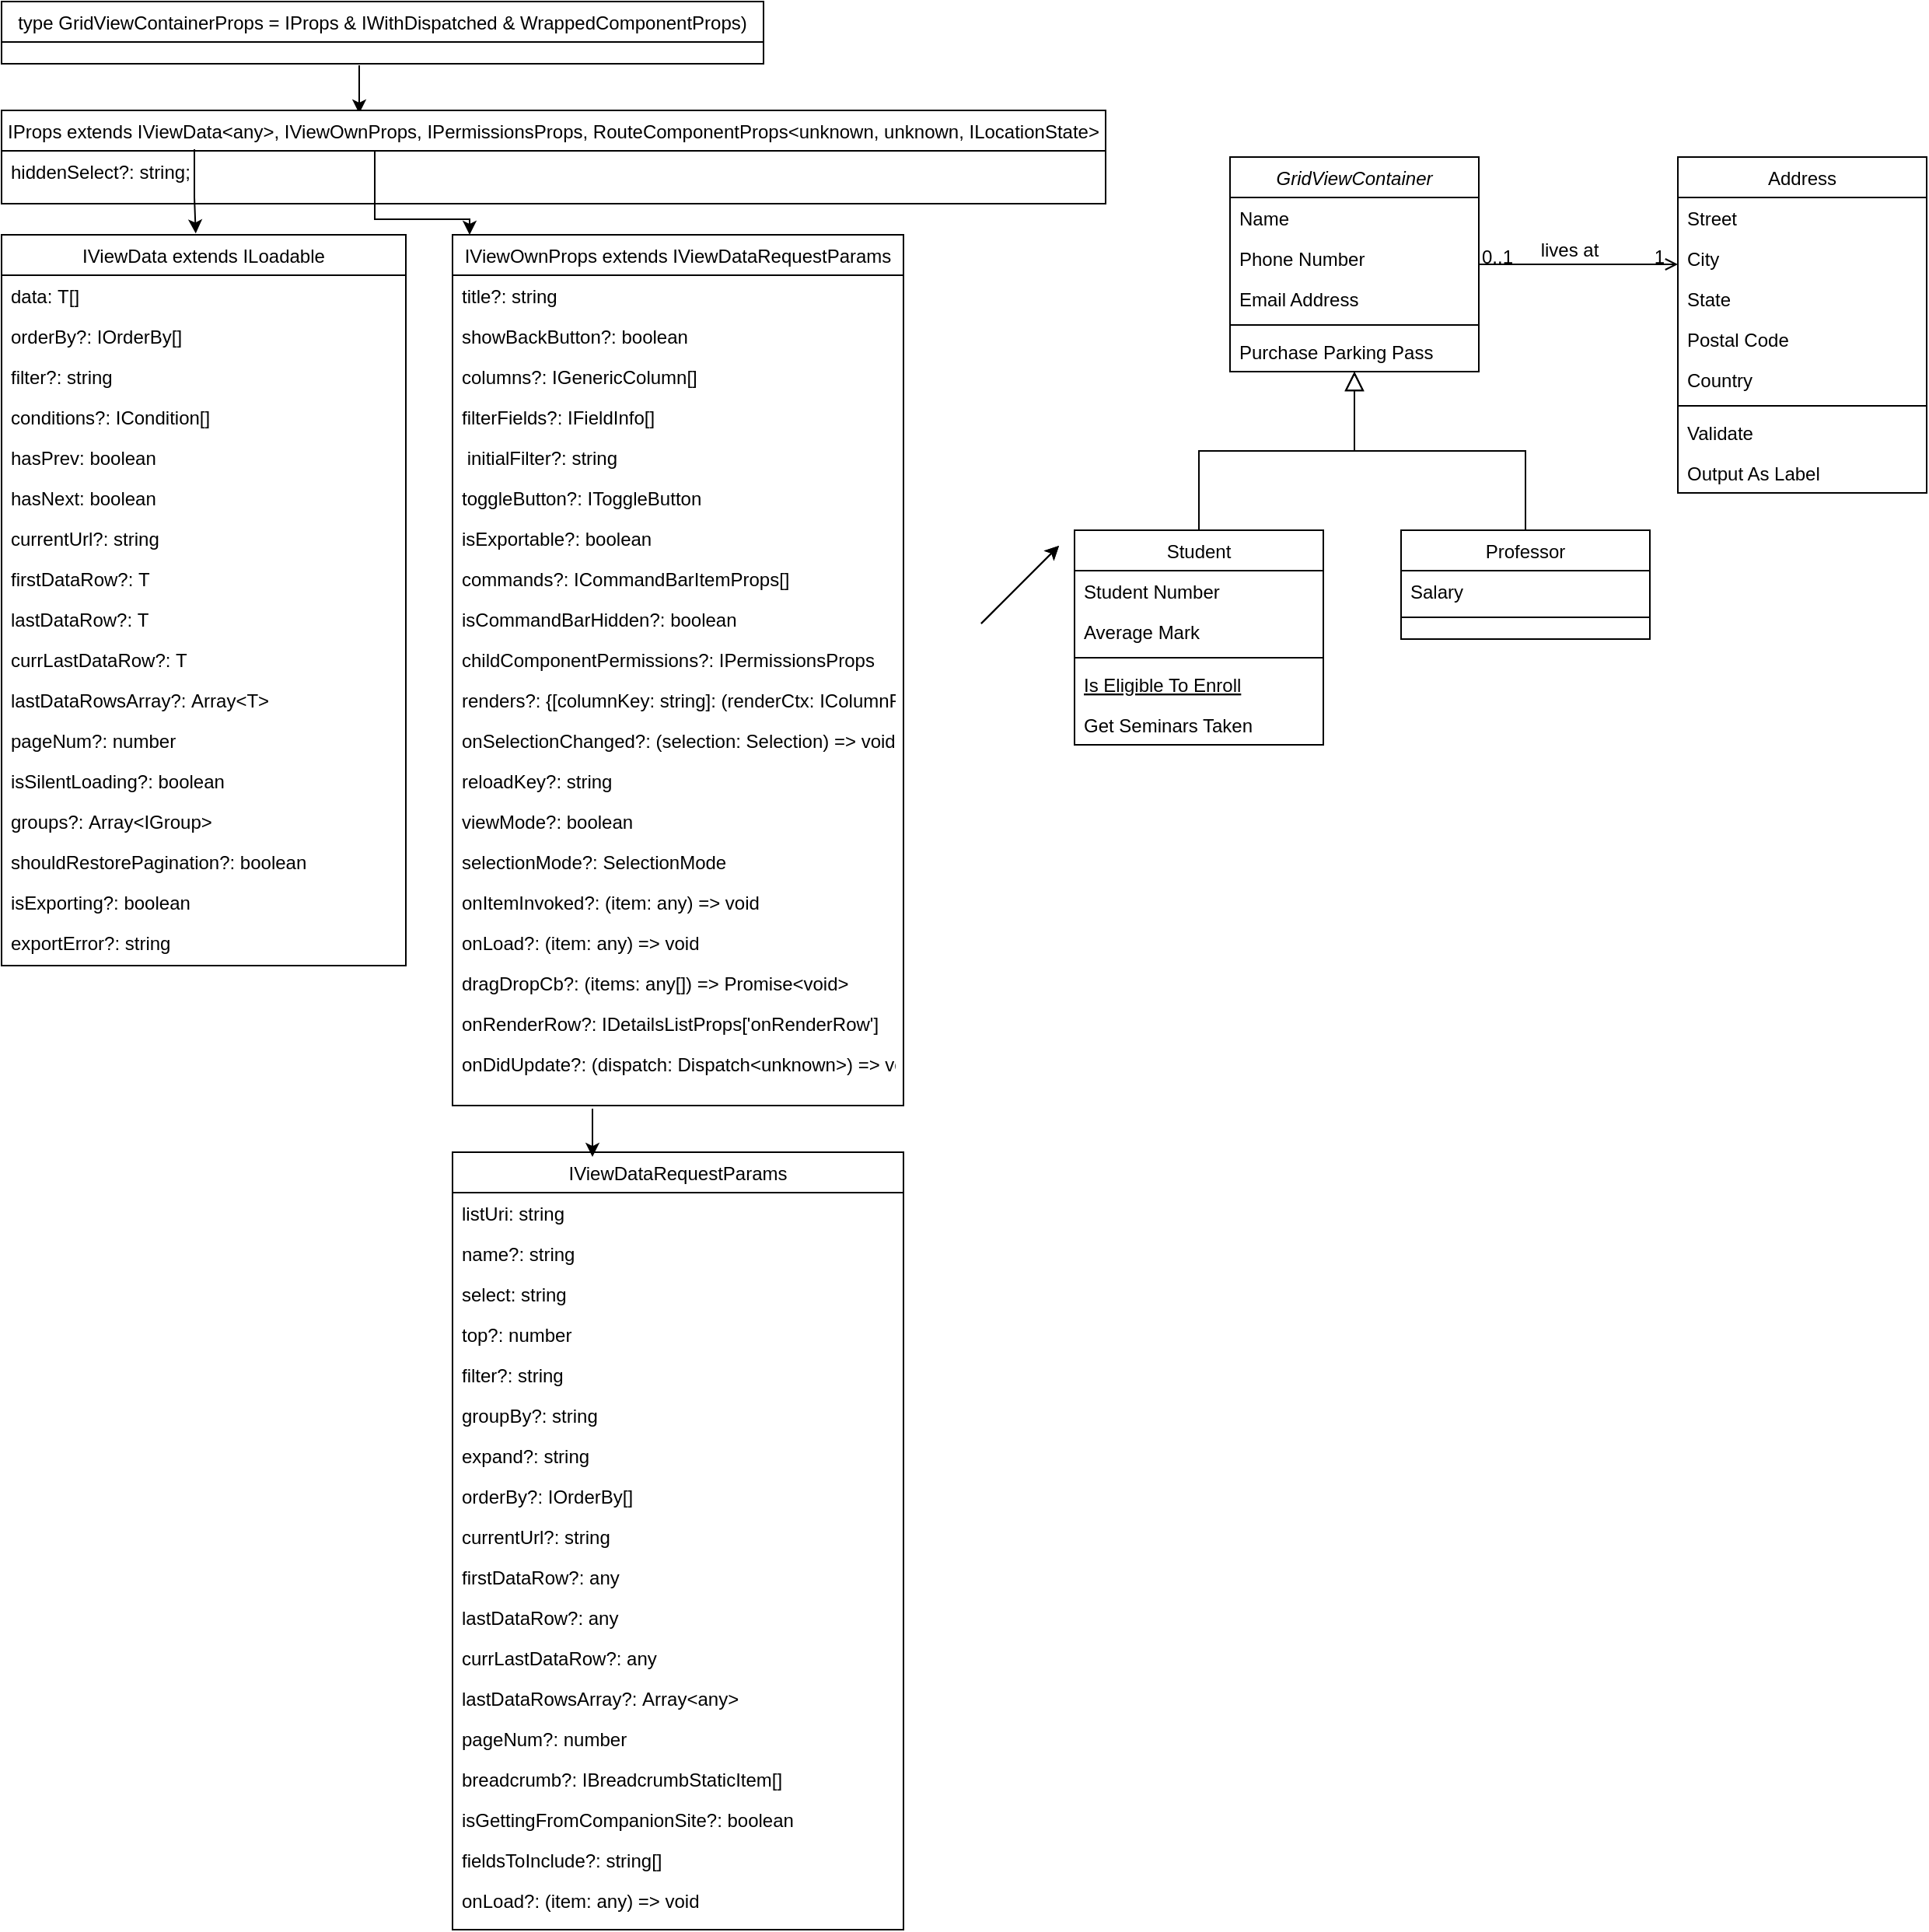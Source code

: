 <mxfile version="18.1.2" type="github">
  <diagram id="C5RBs43oDa-KdzZeNtuy" name="Page-1">
    <mxGraphModel dx="2187" dy="775" grid="1" gridSize="10" guides="1" tooltips="1" connect="1" arrows="1" fold="1" page="1" pageScale="1" pageWidth="827" pageHeight="1169" math="0" shadow="0">
      <root>
        <mxCell id="WIyWlLk6GJQsqaUBKTNV-0" />
        <mxCell id="WIyWlLk6GJQsqaUBKTNV-1" parent="WIyWlLk6GJQsqaUBKTNV-0" />
        <mxCell id="zkfFHV4jXpPFQw0GAbJ--0" value="GridViewContainer" style="swimlane;fontStyle=2;align=center;verticalAlign=top;childLayout=stackLayout;horizontal=1;startSize=26;horizontalStack=0;resizeParent=1;resizeLast=0;collapsible=1;marginBottom=0;rounded=0;shadow=0;strokeWidth=1;" parent="WIyWlLk6GJQsqaUBKTNV-1" vertex="1">
          <mxGeometry x="220" y="120" width="160" height="138" as="geometry">
            <mxRectangle x="230" y="140" width="160" height="26" as="alternateBounds" />
          </mxGeometry>
        </mxCell>
        <mxCell id="zkfFHV4jXpPFQw0GAbJ--1" value="Name" style="text;align=left;verticalAlign=top;spacingLeft=4;spacingRight=4;overflow=hidden;rotatable=0;points=[[0,0.5],[1,0.5]];portConstraint=eastwest;" parent="zkfFHV4jXpPFQw0GAbJ--0" vertex="1">
          <mxGeometry y="26" width="160" height="26" as="geometry" />
        </mxCell>
        <mxCell id="zkfFHV4jXpPFQw0GAbJ--2" value="Phone Number" style="text;align=left;verticalAlign=top;spacingLeft=4;spacingRight=4;overflow=hidden;rotatable=0;points=[[0,0.5],[1,0.5]];portConstraint=eastwest;rounded=0;shadow=0;html=0;" parent="zkfFHV4jXpPFQw0GAbJ--0" vertex="1">
          <mxGeometry y="52" width="160" height="26" as="geometry" />
        </mxCell>
        <mxCell id="zkfFHV4jXpPFQw0GAbJ--3" value="Email Address" style="text;align=left;verticalAlign=top;spacingLeft=4;spacingRight=4;overflow=hidden;rotatable=0;points=[[0,0.5],[1,0.5]];portConstraint=eastwest;rounded=0;shadow=0;html=0;" parent="zkfFHV4jXpPFQw0GAbJ--0" vertex="1">
          <mxGeometry y="78" width="160" height="26" as="geometry" />
        </mxCell>
        <mxCell id="zkfFHV4jXpPFQw0GAbJ--4" value="" style="line;html=1;strokeWidth=1;align=left;verticalAlign=middle;spacingTop=-1;spacingLeft=3;spacingRight=3;rotatable=0;labelPosition=right;points=[];portConstraint=eastwest;" parent="zkfFHV4jXpPFQw0GAbJ--0" vertex="1">
          <mxGeometry y="104" width="160" height="8" as="geometry" />
        </mxCell>
        <mxCell id="zkfFHV4jXpPFQw0GAbJ--5" value="Purchase Parking Pass" style="text;align=left;verticalAlign=top;spacingLeft=4;spacingRight=4;overflow=hidden;rotatable=0;points=[[0,0.5],[1,0.5]];portConstraint=eastwest;" parent="zkfFHV4jXpPFQw0GAbJ--0" vertex="1">
          <mxGeometry y="112" width="160" height="26" as="geometry" />
        </mxCell>
        <mxCell id="zkfFHV4jXpPFQw0GAbJ--6" value="Student" style="swimlane;fontStyle=0;align=center;verticalAlign=top;childLayout=stackLayout;horizontal=1;startSize=26;horizontalStack=0;resizeParent=1;resizeLast=0;collapsible=1;marginBottom=0;rounded=0;shadow=0;strokeWidth=1;" parent="WIyWlLk6GJQsqaUBKTNV-1" vertex="1">
          <mxGeometry x="120" y="360" width="160" height="138" as="geometry">
            <mxRectangle x="130" y="380" width="160" height="26" as="alternateBounds" />
          </mxGeometry>
        </mxCell>
        <mxCell id="zkfFHV4jXpPFQw0GAbJ--7" value="Student Number" style="text;align=left;verticalAlign=top;spacingLeft=4;spacingRight=4;overflow=hidden;rotatable=0;points=[[0,0.5],[1,0.5]];portConstraint=eastwest;" parent="zkfFHV4jXpPFQw0GAbJ--6" vertex="1">
          <mxGeometry y="26" width="160" height="26" as="geometry" />
        </mxCell>
        <mxCell id="zkfFHV4jXpPFQw0GAbJ--8" value="Average Mark" style="text;align=left;verticalAlign=top;spacingLeft=4;spacingRight=4;overflow=hidden;rotatable=0;points=[[0,0.5],[1,0.5]];portConstraint=eastwest;rounded=0;shadow=0;html=0;" parent="zkfFHV4jXpPFQw0GAbJ--6" vertex="1">
          <mxGeometry y="52" width="160" height="26" as="geometry" />
        </mxCell>
        <mxCell id="zkfFHV4jXpPFQw0GAbJ--9" value="" style="line;html=1;strokeWidth=1;align=left;verticalAlign=middle;spacingTop=-1;spacingLeft=3;spacingRight=3;rotatable=0;labelPosition=right;points=[];portConstraint=eastwest;" parent="zkfFHV4jXpPFQw0GAbJ--6" vertex="1">
          <mxGeometry y="78" width="160" height="8" as="geometry" />
        </mxCell>
        <mxCell id="zkfFHV4jXpPFQw0GAbJ--10" value="Is Eligible To Enroll" style="text;align=left;verticalAlign=top;spacingLeft=4;spacingRight=4;overflow=hidden;rotatable=0;points=[[0,0.5],[1,0.5]];portConstraint=eastwest;fontStyle=4" parent="zkfFHV4jXpPFQw0GAbJ--6" vertex="1">
          <mxGeometry y="86" width="160" height="26" as="geometry" />
        </mxCell>
        <mxCell id="zkfFHV4jXpPFQw0GAbJ--11" value="Get Seminars Taken" style="text;align=left;verticalAlign=top;spacingLeft=4;spacingRight=4;overflow=hidden;rotatable=0;points=[[0,0.5],[1,0.5]];portConstraint=eastwest;" parent="zkfFHV4jXpPFQw0GAbJ--6" vertex="1">
          <mxGeometry y="112" width="160" height="26" as="geometry" />
        </mxCell>
        <mxCell id="zkfFHV4jXpPFQw0GAbJ--12" value="" style="endArrow=block;endSize=10;endFill=0;shadow=0;strokeWidth=1;rounded=0;edgeStyle=elbowEdgeStyle;elbow=vertical;" parent="WIyWlLk6GJQsqaUBKTNV-1" source="zkfFHV4jXpPFQw0GAbJ--6" target="zkfFHV4jXpPFQw0GAbJ--0" edge="1">
          <mxGeometry width="160" relative="1" as="geometry">
            <mxPoint x="200" y="203" as="sourcePoint" />
            <mxPoint x="200" y="203" as="targetPoint" />
          </mxGeometry>
        </mxCell>
        <mxCell id="zkfFHV4jXpPFQw0GAbJ--13" value="Professor" style="swimlane;fontStyle=0;align=center;verticalAlign=top;childLayout=stackLayout;horizontal=1;startSize=26;horizontalStack=0;resizeParent=1;resizeLast=0;collapsible=1;marginBottom=0;rounded=0;shadow=0;strokeWidth=1;" parent="WIyWlLk6GJQsqaUBKTNV-1" vertex="1">
          <mxGeometry x="330" y="360" width="160" height="70" as="geometry">
            <mxRectangle x="340" y="380" width="170" height="26" as="alternateBounds" />
          </mxGeometry>
        </mxCell>
        <mxCell id="zkfFHV4jXpPFQw0GAbJ--14" value="Salary" style="text;align=left;verticalAlign=top;spacingLeft=4;spacingRight=4;overflow=hidden;rotatable=0;points=[[0,0.5],[1,0.5]];portConstraint=eastwest;" parent="zkfFHV4jXpPFQw0GAbJ--13" vertex="1">
          <mxGeometry y="26" width="160" height="26" as="geometry" />
        </mxCell>
        <mxCell id="zkfFHV4jXpPFQw0GAbJ--15" value="" style="line;html=1;strokeWidth=1;align=left;verticalAlign=middle;spacingTop=-1;spacingLeft=3;spacingRight=3;rotatable=0;labelPosition=right;points=[];portConstraint=eastwest;" parent="zkfFHV4jXpPFQw0GAbJ--13" vertex="1">
          <mxGeometry y="52" width="160" height="8" as="geometry" />
        </mxCell>
        <mxCell id="zkfFHV4jXpPFQw0GAbJ--16" value="" style="endArrow=block;endSize=10;endFill=0;shadow=0;strokeWidth=1;rounded=0;edgeStyle=elbowEdgeStyle;elbow=vertical;" parent="WIyWlLk6GJQsqaUBKTNV-1" source="zkfFHV4jXpPFQw0GAbJ--13" target="zkfFHV4jXpPFQw0GAbJ--0" edge="1">
          <mxGeometry width="160" relative="1" as="geometry">
            <mxPoint x="210" y="373" as="sourcePoint" />
            <mxPoint x="310" y="271" as="targetPoint" />
          </mxGeometry>
        </mxCell>
        <mxCell id="zkfFHV4jXpPFQw0GAbJ--17" value="Address" style="swimlane;fontStyle=0;align=center;verticalAlign=top;childLayout=stackLayout;horizontal=1;startSize=26;horizontalStack=0;resizeParent=1;resizeLast=0;collapsible=1;marginBottom=0;rounded=0;shadow=0;strokeWidth=1;" parent="WIyWlLk6GJQsqaUBKTNV-1" vertex="1">
          <mxGeometry x="508" y="120" width="160" height="216" as="geometry">
            <mxRectangle x="550" y="140" width="160" height="26" as="alternateBounds" />
          </mxGeometry>
        </mxCell>
        <mxCell id="zkfFHV4jXpPFQw0GAbJ--18" value="Street" style="text;align=left;verticalAlign=top;spacingLeft=4;spacingRight=4;overflow=hidden;rotatable=0;points=[[0,0.5],[1,0.5]];portConstraint=eastwest;" parent="zkfFHV4jXpPFQw0GAbJ--17" vertex="1">
          <mxGeometry y="26" width="160" height="26" as="geometry" />
        </mxCell>
        <mxCell id="zkfFHV4jXpPFQw0GAbJ--19" value="City" style="text;align=left;verticalAlign=top;spacingLeft=4;spacingRight=4;overflow=hidden;rotatable=0;points=[[0,0.5],[1,0.5]];portConstraint=eastwest;rounded=0;shadow=0;html=0;" parent="zkfFHV4jXpPFQw0GAbJ--17" vertex="1">
          <mxGeometry y="52" width="160" height="26" as="geometry" />
        </mxCell>
        <mxCell id="zkfFHV4jXpPFQw0GAbJ--20" value="State" style="text;align=left;verticalAlign=top;spacingLeft=4;spacingRight=4;overflow=hidden;rotatable=0;points=[[0,0.5],[1,0.5]];portConstraint=eastwest;rounded=0;shadow=0;html=0;" parent="zkfFHV4jXpPFQw0GAbJ--17" vertex="1">
          <mxGeometry y="78" width="160" height="26" as="geometry" />
        </mxCell>
        <mxCell id="zkfFHV4jXpPFQw0GAbJ--21" value="Postal Code" style="text;align=left;verticalAlign=top;spacingLeft=4;spacingRight=4;overflow=hidden;rotatable=0;points=[[0,0.5],[1,0.5]];portConstraint=eastwest;rounded=0;shadow=0;html=0;" parent="zkfFHV4jXpPFQw0GAbJ--17" vertex="1">
          <mxGeometry y="104" width="160" height="26" as="geometry" />
        </mxCell>
        <mxCell id="zkfFHV4jXpPFQw0GAbJ--22" value="Country" style="text;align=left;verticalAlign=top;spacingLeft=4;spacingRight=4;overflow=hidden;rotatable=0;points=[[0,0.5],[1,0.5]];portConstraint=eastwest;rounded=0;shadow=0;html=0;" parent="zkfFHV4jXpPFQw0GAbJ--17" vertex="1">
          <mxGeometry y="130" width="160" height="26" as="geometry" />
        </mxCell>
        <mxCell id="zkfFHV4jXpPFQw0GAbJ--23" value="" style="line;html=1;strokeWidth=1;align=left;verticalAlign=middle;spacingTop=-1;spacingLeft=3;spacingRight=3;rotatable=0;labelPosition=right;points=[];portConstraint=eastwest;" parent="zkfFHV4jXpPFQw0GAbJ--17" vertex="1">
          <mxGeometry y="156" width="160" height="8" as="geometry" />
        </mxCell>
        <mxCell id="zkfFHV4jXpPFQw0GAbJ--24" value="Validate" style="text;align=left;verticalAlign=top;spacingLeft=4;spacingRight=4;overflow=hidden;rotatable=0;points=[[0,0.5],[1,0.5]];portConstraint=eastwest;" parent="zkfFHV4jXpPFQw0GAbJ--17" vertex="1">
          <mxGeometry y="164" width="160" height="26" as="geometry" />
        </mxCell>
        <mxCell id="zkfFHV4jXpPFQw0GAbJ--25" value="Output As Label" style="text;align=left;verticalAlign=top;spacingLeft=4;spacingRight=4;overflow=hidden;rotatable=0;points=[[0,0.5],[1,0.5]];portConstraint=eastwest;" parent="zkfFHV4jXpPFQw0GAbJ--17" vertex="1">
          <mxGeometry y="190" width="160" height="26" as="geometry" />
        </mxCell>
        <mxCell id="zkfFHV4jXpPFQw0GAbJ--26" value="" style="endArrow=open;shadow=0;strokeWidth=1;rounded=0;endFill=1;edgeStyle=elbowEdgeStyle;elbow=vertical;" parent="WIyWlLk6GJQsqaUBKTNV-1" source="zkfFHV4jXpPFQw0GAbJ--0" target="zkfFHV4jXpPFQw0GAbJ--17" edge="1">
          <mxGeometry x="0.5" y="41" relative="1" as="geometry">
            <mxPoint x="380" y="192" as="sourcePoint" />
            <mxPoint x="540" y="192" as="targetPoint" />
            <mxPoint x="-40" y="32" as="offset" />
          </mxGeometry>
        </mxCell>
        <mxCell id="zkfFHV4jXpPFQw0GAbJ--27" value="0..1" style="resizable=0;align=left;verticalAlign=bottom;labelBackgroundColor=none;fontSize=12;" parent="zkfFHV4jXpPFQw0GAbJ--26" connectable="0" vertex="1">
          <mxGeometry x="-1" relative="1" as="geometry">
            <mxPoint y="4" as="offset" />
          </mxGeometry>
        </mxCell>
        <mxCell id="zkfFHV4jXpPFQw0GAbJ--28" value="1" style="resizable=0;align=right;verticalAlign=bottom;labelBackgroundColor=none;fontSize=12;" parent="zkfFHV4jXpPFQw0GAbJ--26" connectable="0" vertex="1">
          <mxGeometry x="1" relative="1" as="geometry">
            <mxPoint x="-7" y="4" as="offset" />
          </mxGeometry>
        </mxCell>
        <mxCell id="zkfFHV4jXpPFQw0GAbJ--29" value="lives at" style="text;html=1;resizable=0;points=[];;align=center;verticalAlign=middle;labelBackgroundColor=none;rounded=0;shadow=0;strokeWidth=1;fontSize=12;" parent="zkfFHV4jXpPFQw0GAbJ--26" vertex="1" connectable="0">
          <mxGeometry x="0.5" y="49" relative="1" as="geometry">
            <mxPoint x="-38" y="40" as="offset" />
          </mxGeometry>
        </mxCell>
        <mxCell id="HP1mgKRm3gQMgqWz6PhQ-21" value="" style="edgeStyle=orthogonalEdgeStyle;rounded=0;orthogonalLoop=1;jettySize=auto;html=1;" edge="1" parent="WIyWlLk6GJQsqaUBKTNV-1">
          <mxGeometry relative="1" as="geometry">
            <mxPoint x="-340" y="61" as="sourcePoint" />
            <mxPoint x="-340" y="92" as="targetPoint" />
            <Array as="points">
              <mxPoint x="-340" y="92" />
            </Array>
          </mxGeometry>
        </mxCell>
        <mxCell id="HP1mgKRm3gQMgqWz6PhQ-0" value="type GridViewContainerProps = IProps &amp; IWithDispatched &amp; WrappedComponentProps)" style="swimlane;fontStyle=0;align=center;verticalAlign=top;childLayout=stackLayout;horizontal=1;startSize=26;horizontalStack=0;resizeParent=1;resizeLast=0;collapsible=1;marginBottom=0;rounded=0;shadow=0;strokeWidth=1;" vertex="1" parent="WIyWlLk6GJQsqaUBKTNV-1">
          <mxGeometry x="-570" y="20" width="490" height="40" as="geometry">
            <mxRectangle x="550" y="140" width="160" height="26" as="alternateBounds" />
          </mxGeometry>
        </mxCell>
        <mxCell id="HP1mgKRm3gQMgqWz6PhQ-9" value="IProps extends IViewData&lt;any&gt;, IViewOwnProps, IPermissionsProps, RouteComponentProps&lt;unknown, unknown, ILocationState&gt;" style="swimlane;fontStyle=0;align=center;verticalAlign=top;childLayout=stackLayout;horizontal=1;startSize=26;horizontalStack=0;resizeParent=1;resizeLast=0;collapsible=1;marginBottom=0;rounded=0;shadow=0;strokeWidth=1;" vertex="1" parent="WIyWlLk6GJQsqaUBKTNV-1">
          <mxGeometry x="-570" y="90" width="710" height="60" as="geometry">
            <mxRectangle x="550" y="140" width="160" height="26" as="alternateBounds" />
          </mxGeometry>
        </mxCell>
        <mxCell id="HP1mgKRm3gQMgqWz6PhQ-10" value="hiddenSelect?: string;" style="text;align=left;verticalAlign=top;spacingLeft=4;spacingRight=4;overflow=hidden;rotatable=0;points=[[0,0.5],[1,0.5]];portConstraint=eastwest;rounded=0;shadow=0;html=0;" vertex="1" parent="HP1mgKRm3gQMgqWz6PhQ-9">
          <mxGeometry y="26" width="710" height="26" as="geometry" />
        </mxCell>
        <mxCell id="HP1mgKRm3gQMgqWz6PhQ-18" value="" style="endArrow=classic;html=1;rounded=0;" edge="1" parent="WIyWlLk6GJQsqaUBKTNV-1">
          <mxGeometry width="50" height="50" relative="1" as="geometry">
            <mxPoint x="60" y="420" as="sourcePoint" />
            <mxPoint x="110" y="370" as="targetPoint" />
          </mxGeometry>
        </mxCell>
        <mxCell id="HP1mgKRm3gQMgqWz6PhQ-20" value="" style="endArrow=classic;html=1;rounded=0;" edge="1" parent="WIyWlLk6GJQsqaUBKTNV-1">
          <mxGeometry width="50" height="50" relative="1" as="geometry">
            <mxPoint x="60" y="420" as="sourcePoint" />
            <mxPoint x="110" y="370" as="targetPoint" />
          </mxGeometry>
        </mxCell>
        <mxCell id="HP1mgKRm3gQMgqWz6PhQ-22" value="IViewData extends ILoadable" style="swimlane;fontStyle=0;align=center;verticalAlign=top;childLayout=stackLayout;horizontal=1;startSize=26;horizontalStack=0;resizeParent=1;resizeLast=0;collapsible=1;marginBottom=0;rounded=0;shadow=0;strokeWidth=1;" vertex="1" parent="WIyWlLk6GJQsqaUBKTNV-1">
          <mxGeometry x="-570" y="170" width="260" height="470" as="geometry">
            <mxRectangle x="550" y="140" width="160" height="26" as="alternateBounds" />
          </mxGeometry>
        </mxCell>
        <mxCell id="HP1mgKRm3gQMgqWz6PhQ-23" value="data: T[]" style="text;align=left;verticalAlign=top;spacingLeft=4;spacingRight=4;overflow=hidden;rotatable=0;points=[[0,0.5],[1,0.5]];portConstraint=eastwest;" vertex="1" parent="HP1mgKRm3gQMgqWz6PhQ-22">
          <mxGeometry y="26" width="260" height="26" as="geometry" />
        </mxCell>
        <mxCell id="HP1mgKRm3gQMgqWz6PhQ-24" value="orderBy?: IOrderBy[]" style="text;align=left;verticalAlign=top;spacingLeft=4;spacingRight=4;overflow=hidden;rotatable=0;points=[[0,0.5],[1,0.5]];portConstraint=eastwest;rounded=0;shadow=0;html=0;" vertex="1" parent="HP1mgKRm3gQMgqWz6PhQ-22">
          <mxGeometry y="52" width="260" height="26" as="geometry" />
        </mxCell>
        <mxCell id="HP1mgKRm3gQMgqWz6PhQ-25" value="filter?: string" style="text;align=left;verticalAlign=top;spacingLeft=4;spacingRight=4;overflow=hidden;rotatable=0;points=[[0,0.5],[1,0.5]];portConstraint=eastwest;rounded=0;shadow=0;html=0;" vertex="1" parent="HP1mgKRm3gQMgqWz6PhQ-22">
          <mxGeometry y="78" width="260" height="26" as="geometry" />
        </mxCell>
        <mxCell id="HP1mgKRm3gQMgqWz6PhQ-26" value="conditions?: ICondition[]" style="text;align=left;verticalAlign=top;spacingLeft=4;spacingRight=4;overflow=hidden;rotatable=0;points=[[0,0.5],[1,0.5]];portConstraint=eastwest;rounded=0;shadow=0;html=0;" vertex="1" parent="HP1mgKRm3gQMgqWz6PhQ-22">
          <mxGeometry y="104" width="260" height="26" as="geometry" />
        </mxCell>
        <mxCell id="HP1mgKRm3gQMgqWz6PhQ-27" value="hasPrev: boolean" style="text;align=left;verticalAlign=top;spacingLeft=4;spacingRight=4;overflow=hidden;rotatable=0;points=[[0,0.5],[1,0.5]];portConstraint=eastwest;rounded=0;shadow=0;html=0;" vertex="1" parent="HP1mgKRm3gQMgqWz6PhQ-22">
          <mxGeometry y="130" width="260" height="26" as="geometry" />
        </mxCell>
        <mxCell id="HP1mgKRm3gQMgqWz6PhQ-29" value="hasNext: boolean" style="text;align=left;verticalAlign=top;spacingLeft=4;spacingRight=4;overflow=hidden;rotatable=0;points=[[0,0.5],[1,0.5]];portConstraint=eastwest;" vertex="1" parent="HP1mgKRm3gQMgqWz6PhQ-22">
          <mxGeometry y="156" width="260" height="26" as="geometry" />
        </mxCell>
        <mxCell id="HP1mgKRm3gQMgqWz6PhQ-30" value="currentUrl?: string" style="text;align=left;verticalAlign=top;spacingLeft=4;spacingRight=4;overflow=hidden;rotatable=0;points=[[0,0.5],[1,0.5]];portConstraint=eastwest;" vertex="1" parent="HP1mgKRm3gQMgqWz6PhQ-22">
          <mxGeometry y="182" width="260" height="26" as="geometry" />
        </mxCell>
        <mxCell id="HP1mgKRm3gQMgqWz6PhQ-32" value="firstDataRow?: T" style="text;align=left;verticalAlign=top;spacingLeft=4;spacingRight=4;overflow=hidden;rotatable=0;points=[[0,0.5],[1,0.5]];portConstraint=eastwest;" vertex="1" parent="HP1mgKRm3gQMgqWz6PhQ-22">
          <mxGeometry y="208" width="260" height="26" as="geometry" />
        </mxCell>
        <mxCell id="HP1mgKRm3gQMgqWz6PhQ-33" value="lastDataRow?: T" style="text;align=left;verticalAlign=top;spacingLeft=4;spacingRight=4;overflow=hidden;rotatable=0;points=[[0,0.5],[1,0.5]];portConstraint=eastwest;" vertex="1" parent="HP1mgKRm3gQMgqWz6PhQ-22">
          <mxGeometry y="234" width="260" height="26" as="geometry" />
        </mxCell>
        <mxCell id="HP1mgKRm3gQMgqWz6PhQ-38" value="currLastDataRow?: T" style="text;align=left;verticalAlign=top;spacingLeft=4;spacingRight=4;overflow=hidden;rotatable=0;points=[[0,0.5],[1,0.5]];portConstraint=eastwest;" vertex="1" parent="HP1mgKRm3gQMgqWz6PhQ-22">
          <mxGeometry y="260" width="260" height="26" as="geometry" />
        </mxCell>
        <mxCell id="HP1mgKRm3gQMgqWz6PhQ-37" value="lastDataRowsArray?: Array&lt;T&gt;" style="text;align=left;verticalAlign=top;spacingLeft=4;spacingRight=4;overflow=hidden;rotatable=0;points=[[0,0.5],[1,0.5]];portConstraint=eastwest;rounded=0;shadow=0;html=0;" vertex="1" parent="HP1mgKRm3gQMgqWz6PhQ-22">
          <mxGeometry y="286" width="260" height="26" as="geometry" />
        </mxCell>
        <mxCell id="HP1mgKRm3gQMgqWz6PhQ-36" value="pageNum?: number" style="text;align=left;verticalAlign=top;spacingLeft=4;spacingRight=4;overflow=hidden;rotatable=0;points=[[0,0.5],[1,0.5]];portConstraint=eastwest;rounded=0;shadow=0;html=0;" vertex="1" parent="HP1mgKRm3gQMgqWz6PhQ-22">
          <mxGeometry y="312" width="260" height="26" as="geometry" />
        </mxCell>
        <mxCell id="HP1mgKRm3gQMgqWz6PhQ-35" value="isSilentLoading?: boolean" style="text;align=left;verticalAlign=top;spacingLeft=4;spacingRight=4;overflow=hidden;rotatable=0;points=[[0,0.5],[1,0.5]];portConstraint=eastwest;rounded=0;shadow=0;html=0;" vertex="1" parent="HP1mgKRm3gQMgqWz6PhQ-22">
          <mxGeometry y="338" width="260" height="26" as="geometry" />
        </mxCell>
        <mxCell id="HP1mgKRm3gQMgqWz6PhQ-34" value="groups?: Array&lt;IGroup&gt;" style="text;align=left;verticalAlign=top;spacingLeft=4;spacingRight=4;overflow=hidden;rotatable=0;points=[[0,0.5],[1,0.5]];portConstraint=eastwest;rounded=0;shadow=0;html=0;" vertex="1" parent="HP1mgKRm3gQMgqWz6PhQ-22">
          <mxGeometry y="364" width="260" height="26" as="geometry" />
        </mxCell>
        <mxCell id="HP1mgKRm3gQMgqWz6PhQ-31" value="" style="edgeStyle=orthogonalEdgeStyle;rounded=0;orthogonalLoop=1;jettySize=auto;html=1;entryX=0.888;entryY=-0.004;entryDx=0;entryDy=0;entryPerimeter=0;" edge="1" parent="WIyWlLk6GJQsqaUBKTNV-1">
          <mxGeometry relative="1" as="geometry">
            <mxPoint x="-446" y="115" as="sourcePoint" />
            <mxPoint x="-445.12" y="169.12" as="targetPoint" />
            <Array as="points">
              <mxPoint x="-446" y="146" />
            </Array>
          </mxGeometry>
        </mxCell>
        <mxCell id="HP1mgKRm3gQMgqWz6PhQ-39" value="shouldRestorePagination?: boolean" style="text;align=left;verticalAlign=top;spacingLeft=4;spacingRight=4;overflow=hidden;rotatable=0;points=[[0,0.5],[1,0.5]];portConstraint=eastwest;rounded=0;shadow=0;html=0;" vertex="1" parent="WIyWlLk6GJQsqaUBKTNV-1">
          <mxGeometry x="-570" y="560" width="260" height="26" as="geometry" />
        </mxCell>
        <mxCell id="HP1mgKRm3gQMgqWz6PhQ-40" value="isExporting?: boolean" style="text;align=left;verticalAlign=top;spacingLeft=4;spacingRight=4;overflow=hidden;rotatable=0;points=[[0,0.5],[1,0.5]];portConstraint=eastwest;rounded=0;shadow=0;html=0;" vertex="1" parent="WIyWlLk6GJQsqaUBKTNV-1">
          <mxGeometry x="-570" y="586" width="260" height="26" as="geometry" />
        </mxCell>
        <mxCell id="HP1mgKRm3gQMgqWz6PhQ-41" value="exportError?: string" style="text;align=left;verticalAlign=top;spacingLeft=4;spacingRight=4;overflow=hidden;rotatable=0;points=[[0,0.5],[1,0.5]];portConstraint=eastwest;rounded=0;shadow=0;html=0;" vertex="1" parent="WIyWlLk6GJQsqaUBKTNV-1">
          <mxGeometry x="-570" y="612" width="260" height="26" as="geometry" />
        </mxCell>
        <mxCell id="HP1mgKRm3gQMgqWz6PhQ-43" value="IViewOwnProps extends IViewDataRequestParams" style="swimlane;fontStyle=0;align=center;verticalAlign=top;childLayout=stackLayout;horizontal=1;startSize=26;horizontalStack=0;resizeParent=1;resizeLast=0;collapsible=1;marginBottom=0;rounded=0;shadow=0;strokeWidth=1;" vertex="1" parent="WIyWlLk6GJQsqaUBKTNV-1">
          <mxGeometry x="-280" y="170" width="290" height="560" as="geometry">
            <mxRectangle x="550" y="140" width="160" height="26" as="alternateBounds" />
          </mxGeometry>
        </mxCell>
        <mxCell id="HP1mgKRm3gQMgqWz6PhQ-44" value="title?: string" style="text;align=left;verticalAlign=top;spacingLeft=4;spacingRight=4;overflow=hidden;rotatable=0;points=[[0,0.5],[1,0.5]];portConstraint=eastwest;" vertex="1" parent="HP1mgKRm3gQMgqWz6PhQ-43">
          <mxGeometry y="26" width="290" height="26" as="geometry" />
        </mxCell>
        <mxCell id="HP1mgKRm3gQMgqWz6PhQ-45" value="showBackButton?: boolean" style="text;align=left;verticalAlign=top;spacingLeft=4;spacingRight=4;overflow=hidden;rotatable=0;points=[[0,0.5],[1,0.5]];portConstraint=eastwest;rounded=0;shadow=0;html=0;" vertex="1" parent="HP1mgKRm3gQMgqWz6PhQ-43">
          <mxGeometry y="52" width="290" height="26" as="geometry" />
        </mxCell>
        <mxCell id="HP1mgKRm3gQMgqWz6PhQ-46" value="columns?: IGenericColumn[]" style="text;align=left;verticalAlign=top;spacingLeft=4;spacingRight=4;overflow=hidden;rotatable=0;points=[[0,0.5],[1,0.5]];portConstraint=eastwest;rounded=0;shadow=0;html=0;" vertex="1" parent="HP1mgKRm3gQMgqWz6PhQ-43">
          <mxGeometry y="78" width="290" height="26" as="geometry" />
        </mxCell>
        <mxCell id="HP1mgKRm3gQMgqWz6PhQ-47" value="filterFields?: IFieldInfo[]" style="text;align=left;verticalAlign=top;spacingLeft=4;spacingRight=4;overflow=hidden;rotatable=0;points=[[0,0.5],[1,0.5]];portConstraint=eastwest;rounded=0;shadow=0;html=0;" vertex="1" parent="HP1mgKRm3gQMgqWz6PhQ-43">
          <mxGeometry y="104" width="290" height="26" as="geometry" />
        </mxCell>
        <mxCell id="HP1mgKRm3gQMgqWz6PhQ-48" value=" initialFilter?: string" style="text;align=left;verticalAlign=top;spacingLeft=4;spacingRight=4;overflow=hidden;rotatable=0;points=[[0,0.5],[1,0.5]];portConstraint=eastwest;rounded=0;shadow=0;html=0;" vertex="1" parent="HP1mgKRm3gQMgqWz6PhQ-43">
          <mxGeometry y="130" width="290" height="26" as="geometry" />
        </mxCell>
        <mxCell id="HP1mgKRm3gQMgqWz6PhQ-49" value="toggleButton?: IToggleButton" style="text;align=left;verticalAlign=top;spacingLeft=4;spacingRight=4;overflow=hidden;rotatable=0;points=[[0,0.5],[1,0.5]];portConstraint=eastwest;" vertex="1" parent="HP1mgKRm3gQMgqWz6PhQ-43">
          <mxGeometry y="156" width="290" height="26" as="geometry" />
        </mxCell>
        <mxCell id="HP1mgKRm3gQMgqWz6PhQ-50" value="isExportable?: boolean" style="text;align=left;verticalAlign=top;spacingLeft=4;spacingRight=4;overflow=hidden;rotatable=0;points=[[0,0.5],[1,0.5]];portConstraint=eastwest;" vertex="1" parent="HP1mgKRm3gQMgqWz6PhQ-43">
          <mxGeometry y="182" width="290" height="26" as="geometry" />
        </mxCell>
        <mxCell id="HP1mgKRm3gQMgqWz6PhQ-51" value="commands?: ICommandBarItemProps[]" style="text;align=left;verticalAlign=top;spacingLeft=4;spacingRight=4;overflow=hidden;rotatable=0;points=[[0,0.5],[1,0.5]];portConstraint=eastwest;" vertex="1" parent="HP1mgKRm3gQMgqWz6PhQ-43">
          <mxGeometry y="208" width="290" height="26" as="geometry" />
        </mxCell>
        <mxCell id="HP1mgKRm3gQMgqWz6PhQ-52" value="isCommandBarHidden?: boolean" style="text;align=left;verticalAlign=top;spacingLeft=4;spacingRight=4;overflow=hidden;rotatable=0;points=[[0,0.5],[1,0.5]];portConstraint=eastwest;" vertex="1" parent="HP1mgKRm3gQMgqWz6PhQ-43">
          <mxGeometry y="234" width="290" height="26" as="geometry" />
        </mxCell>
        <mxCell id="HP1mgKRm3gQMgqWz6PhQ-53" value="childComponentPermissions?: IPermissionsProps" style="text;align=left;verticalAlign=top;spacingLeft=4;spacingRight=4;overflow=hidden;rotatable=0;points=[[0,0.5],[1,0.5]];portConstraint=eastwest;" vertex="1" parent="HP1mgKRm3gQMgqWz6PhQ-43">
          <mxGeometry y="260" width="290" height="26" as="geometry" />
        </mxCell>
        <mxCell id="HP1mgKRm3gQMgqWz6PhQ-54" value="renders?: {[columnKey: string]: (renderCtx: IColumnRenderContext) =&gt; JSX.Element | string;}" style="text;align=left;verticalAlign=top;spacingLeft=4;spacingRight=4;overflow=hidden;rotatable=0;points=[[0,0.5],[1,0.5]];portConstraint=eastwest;rounded=0;shadow=0;html=0;" vertex="1" parent="HP1mgKRm3gQMgqWz6PhQ-43">
          <mxGeometry y="286" width="290" height="26" as="geometry" />
        </mxCell>
        <mxCell id="HP1mgKRm3gQMgqWz6PhQ-55" value="onSelectionChanged?: (selection: Selection) =&gt; void" style="text;align=left;verticalAlign=top;spacingLeft=4;spacingRight=4;overflow=hidden;rotatable=0;points=[[0,0.5],[1,0.5]];portConstraint=eastwest;rounded=0;shadow=0;html=0;" vertex="1" parent="HP1mgKRm3gQMgqWz6PhQ-43">
          <mxGeometry y="312" width="290" height="26" as="geometry" />
        </mxCell>
        <mxCell id="HP1mgKRm3gQMgqWz6PhQ-56" value="reloadKey?: string" style="text;align=left;verticalAlign=top;spacingLeft=4;spacingRight=4;overflow=hidden;rotatable=0;points=[[0,0.5],[1,0.5]];portConstraint=eastwest;rounded=0;shadow=0;html=0;" vertex="1" parent="HP1mgKRm3gQMgqWz6PhQ-43">
          <mxGeometry y="338" width="290" height="26" as="geometry" />
        </mxCell>
        <mxCell id="HP1mgKRm3gQMgqWz6PhQ-57" value="viewMode?: boolean" style="text;align=left;verticalAlign=top;spacingLeft=4;spacingRight=4;overflow=hidden;rotatable=0;points=[[0,0.5],[1,0.5]];portConstraint=eastwest;rounded=0;shadow=0;html=0;" vertex="1" parent="HP1mgKRm3gQMgqWz6PhQ-43">
          <mxGeometry y="364" width="290" height="26" as="geometry" />
        </mxCell>
        <mxCell id="HP1mgKRm3gQMgqWz6PhQ-58" value="selectionMode?: SelectionMode" style="text;align=left;verticalAlign=top;spacingLeft=4;spacingRight=4;overflow=hidden;rotatable=0;points=[[0,0.5],[1,0.5]];portConstraint=eastwest;" vertex="1" parent="HP1mgKRm3gQMgqWz6PhQ-43">
          <mxGeometry y="390" width="290" height="26" as="geometry" />
        </mxCell>
        <mxCell id="HP1mgKRm3gQMgqWz6PhQ-59" value="onItemInvoked?: (item: any) =&gt; void" style="text;align=left;verticalAlign=top;spacingLeft=4;spacingRight=4;overflow=hidden;rotatable=0;points=[[0,0.5],[1,0.5]];portConstraint=eastwest;rounded=0;shadow=0;html=0;" vertex="1" parent="HP1mgKRm3gQMgqWz6PhQ-43">
          <mxGeometry y="416" width="290" height="26" as="geometry" />
        </mxCell>
        <mxCell id="HP1mgKRm3gQMgqWz6PhQ-60" value="onLoad?: (item: any) =&gt; void" style="text;align=left;verticalAlign=top;spacingLeft=4;spacingRight=4;overflow=hidden;rotatable=0;points=[[0,0.5],[1,0.5]];portConstraint=eastwest;rounded=0;shadow=0;html=0;" vertex="1" parent="HP1mgKRm3gQMgqWz6PhQ-43">
          <mxGeometry y="442" width="290" height="26" as="geometry" />
        </mxCell>
        <mxCell id="HP1mgKRm3gQMgqWz6PhQ-63" value="dragDropCb?: (items: any[]) =&gt; Promise&lt;void&gt;" style="text;align=left;verticalAlign=top;spacingLeft=4;spacingRight=4;overflow=hidden;rotatable=0;points=[[0,0.5],[1,0.5]];portConstraint=eastwest;" vertex="1" parent="HP1mgKRm3gQMgqWz6PhQ-43">
          <mxGeometry y="468" width="290" height="26" as="geometry" />
        </mxCell>
        <mxCell id="HP1mgKRm3gQMgqWz6PhQ-62" value="onRenderRow?: IDetailsListProps[&#39;onRenderRow&#39;]" style="text;align=left;verticalAlign=top;spacingLeft=4;spacingRight=4;overflow=hidden;rotatable=0;points=[[0,0.5],[1,0.5]];portConstraint=eastwest;rounded=0;shadow=0;html=0;" vertex="1" parent="HP1mgKRm3gQMgqWz6PhQ-43">
          <mxGeometry y="494" width="290" height="26" as="geometry" />
        </mxCell>
        <mxCell id="HP1mgKRm3gQMgqWz6PhQ-61" value="onDidUpdate?: (dispatch: Dispatch&lt;unknown&gt;) =&gt; void" style="text;align=left;verticalAlign=top;spacingLeft=4;spacingRight=4;overflow=hidden;rotatable=0;points=[[0,0.5],[1,0.5]];portConstraint=eastwest;rounded=0;shadow=0;html=0;" vertex="1" parent="HP1mgKRm3gQMgqWz6PhQ-43">
          <mxGeometry y="520" width="290" height="26" as="geometry" />
        </mxCell>
        <mxCell id="HP1mgKRm3gQMgqWz6PhQ-64" value="" style="edgeStyle=orthogonalEdgeStyle;rounded=0;orthogonalLoop=1;jettySize=auto;html=1;" edge="1" parent="WIyWlLk6GJQsqaUBKTNV-1">
          <mxGeometry relative="1" as="geometry">
            <mxPoint x="-330" y="116" as="sourcePoint" />
            <mxPoint x="-269" y="170" as="targetPoint" />
            <Array as="points">
              <mxPoint x="-330" y="160" />
              <mxPoint x="-269" y="160" />
            </Array>
          </mxGeometry>
        </mxCell>
        <mxCell id="HP1mgKRm3gQMgqWz6PhQ-65" value="IViewDataRequestParams" style="swimlane;fontStyle=0;align=center;verticalAlign=top;childLayout=stackLayout;horizontal=1;startSize=26;horizontalStack=0;resizeParent=1;resizeLast=0;collapsible=1;marginBottom=0;rounded=0;shadow=0;strokeWidth=1;" vertex="1" parent="WIyWlLk6GJQsqaUBKTNV-1">
          <mxGeometry x="-280" y="760" width="290" height="500" as="geometry">
            <mxRectangle x="550" y="140" width="160" height="26" as="alternateBounds" />
          </mxGeometry>
        </mxCell>
        <mxCell id="HP1mgKRm3gQMgqWz6PhQ-66" value="listUri: string" style="text;align=left;verticalAlign=top;spacingLeft=4;spacingRight=4;overflow=hidden;rotatable=0;points=[[0,0.5],[1,0.5]];portConstraint=eastwest;" vertex="1" parent="HP1mgKRm3gQMgqWz6PhQ-65">
          <mxGeometry y="26" width="290" height="26" as="geometry" />
        </mxCell>
        <mxCell id="HP1mgKRm3gQMgqWz6PhQ-67" value="name?: string" style="text;align=left;verticalAlign=top;spacingLeft=4;spacingRight=4;overflow=hidden;rotatable=0;points=[[0,0.5],[1,0.5]];portConstraint=eastwest;rounded=0;shadow=0;html=0;" vertex="1" parent="HP1mgKRm3gQMgqWz6PhQ-65">
          <mxGeometry y="52" width="290" height="26" as="geometry" />
        </mxCell>
        <mxCell id="HP1mgKRm3gQMgqWz6PhQ-68" value="select: string" style="text;align=left;verticalAlign=top;spacingLeft=4;spacingRight=4;overflow=hidden;rotatable=0;points=[[0,0.5],[1,0.5]];portConstraint=eastwest;rounded=0;shadow=0;html=0;" vertex="1" parent="HP1mgKRm3gQMgqWz6PhQ-65">
          <mxGeometry y="78" width="290" height="26" as="geometry" />
        </mxCell>
        <mxCell id="HP1mgKRm3gQMgqWz6PhQ-69" value="top?: number" style="text;align=left;verticalAlign=top;spacingLeft=4;spacingRight=4;overflow=hidden;rotatable=0;points=[[0,0.5],[1,0.5]];portConstraint=eastwest;rounded=0;shadow=0;html=0;" vertex="1" parent="HP1mgKRm3gQMgqWz6PhQ-65">
          <mxGeometry y="104" width="290" height="26" as="geometry" />
        </mxCell>
        <mxCell id="HP1mgKRm3gQMgqWz6PhQ-70" value="filter?: string" style="text;align=left;verticalAlign=top;spacingLeft=4;spacingRight=4;overflow=hidden;rotatable=0;points=[[0,0.5],[1,0.5]];portConstraint=eastwest;rounded=0;shadow=0;html=0;" vertex="1" parent="HP1mgKRm3gQMgqWz6PhQ-65">
          <mxGeometry y="130" width="290" height="26" as="geometry" />
        </mxCell>
        <mxCell id="HP1mgKRm3gQMgqWz6PhQ-71" value="groupBy?: string" style="text;align=left;verticalAlign=top;spacingLeft=4;spacingRight=4;overflow=hidden;rotatable=0;points=[[0,0.5],[1,0.5]];portConstraint=eastwest;" vertex="1" parent="HP1mgKRm3gQMgqWz6PhQ-65">
          <mxGeometry y="156" width="290" height="26" as="geometry" />
        </mxCell>
        <mxCell id="HP1mgKRm3gQMgqWz6PhQ-72" value="expand?: string" style="text;align=left;verticalAlign=top;spacingLeft=4;spacingRight=4;overflow=hidden;rotatable=0;points=[[0,0.5],[1,0.5]];portConstraint=eastwest;" vertex="1" parent="HP1mgKRm3gQMgqWz6PhQ-65">
          <mxGeometry y="182" width="290" height="26" as="geometry" />
        </mxCell>
        <mxCell id="HP1mgKRm3gQMgqWz6PhQ-73" value="orderBy?: IOrderBy[]" style="text;align=left;verticalAlign=top;spacingLeft=4;spacingRight=4;overflow=hidden;rotatable=0;points=[[0,0.5],[1,0.5]];portConstraint=eastwest;" vertex="1" parent="HP1mgKRm3gQMgqWz6PhQ-65">
          <mxGeometry y="208" width="290" height="26" as="geometry" />
        </mxCell>
        <mxCell id="HP1mgKRm3gQMgqWz6PhQ-74" value="currentUrl?: string" style="text;align=left;verticalAlign=top;spacingLeft=4;spacingRight=4;overflow=hidden;rotatable=0;points=[[0,0.5],[1,0.5]];portConstraint=eastwest;" vertex="1" parent="HP1mgKRm3gQMgqWz6PhQ-65">
          <mxGeometry y="234" width="290" height="26" as="geometry" />
        </mxCell>
        <mxCell id="HP1mgKRm3gQMgqWz6PhQ-75" value="firstDataRow?: any" style="text;align=left;verticalAlign=top;spacingLeft=4;spacingRight=4;overflow=hidden;rotatable=0;points=[[0,0.5],[1,0.5]];portConstraint=eastwest;" vertex="1" parent="HP1mgKRm3gQMgqWz6PhQ-65">
          <mxGeometry y="260" width="290" height="26" as="geometry" />
        </mxCell>
        <mxCell id="HP1mgKRm3gQMgqWz6PhQ-76" value="lastDataRow?: any" style="text;align=left;verticalAlign=top;spacingLeft=4;spacingRight=4;overflow=hidden;rotatable=0;points=[[0,0.5],[1,0.5]];portConstraint=eastwest;rounded=0;shadow=0;html=0;" vertex="1" parent="HP1mgKRm3gQMgqWz6PhQ-65">
          <mxGeometry y="286" width="290" height="26" as="geometry" />
        </mxCell>
        <mxCell id="HP1mgKRm3gQMgqWz6PhQ-77" value="currLastDataRow?: any" style="text;align=left;verticalAlign=top;spacingLeft=4;spacingRight=4;overflow=hidden;rotatable=0;points=[[0,0.5],[1,0.5]];portConstraint=eastwest;rounded=0;shadow=0;html=0;" vertex="1" parent="HP1mgKRm3gQMgqWz6PhQ-65">
          <mxGeometry y="312" width="290" height="26" as="geometry" />
        </mxCell>
        <mxCell id="HP1mgKRm3gQMgqWz6PhQ-78" value="lastDataRowsArray?: Array&lt;any&gt;" style="text;align=left;verticalAlign=top;spacingLeft=4;spacingRight=4;overflow=hidden;rotatable=0;points=[[0,0.5],[1,0.5]];portConstraint=eastwest;rounded=0;shadow=0;html=0;" vertex="1" parent="HP1mgKRm3gQMgqWz6PhQ-65">
          <mxGeometry y="338" width="290" height="26" as="geometry" />
        </mxCell>
        <mxCell id="HP1mgKRm3gQMgqWz6PhQ-79" value="pageNum?: number" style="text;align=left;verticalAlign=top;spacingLeft=4;spacingRight=4;overflow=hidden;rotatable=0;points=[[0,0.5],[1,0.5]];portConstraint=eastwest;rounded=0;shadow=0;html=0;" vertex="1" parent="HP1mgKRm3gQMgqWz6PhQ-65">
          <mxGeometry y="364" width="290" height="26" as="geometry" />
        </mxCell>
        <mxCell id="HP1mgKRm3gQMgqWz6PhQ-80" value="breadcrumb?: IBreadcrumbStaticItem[]" style="text;align=left;verticalAlign=top;spacingLeft=4;spacingRight=4;overflow=hidden;rotatable=0;points=[[0,0.5],[1,0.5]];portConstraint=eastwest;" vertex="1" parent="HP1mgKRm3gQMgqWz6PhQ-65">
          <mxGeometry y="390" width="290" height="26" as="geometry" />
        </mxCell>
        <mxCell id="HP1mgKRm3gQMgqWz6PhQ-81" value="isGettingFromCompanionSite?: boolean" style="text;align=left;verticalAlign=top;spacingLeft=4;spacingRight=4;overflow=hidden;rotatable=0;points=[[0,0.5],[1,0.5]];portConstraint=eastwest;rounded=0;shadow=0;html=0;" vertex="1" parent="HP1mgKRm3gQMgqWz6PhQ-65">
          <mxGeometry y="416" width="290" height="26" as="geometry" />
        </mxCell>
        <mxCell id="HP1mgKRm3gQMgqWz6PhQ-82" value="fieldsToInclude?: string[]" style="text;align=left;verticalAlign=top;spacingLeft=4;spacingRight=4;overflow=hidden;rotatable=0;points=[[0,0.5],[1,0.5]];portConstraint=eastwest;rounded=0;shadow=0;html=0;" vertex="1" parent="HP1mgKRm3gQMgqWz6PhQ-65">
          <mxGeometry y="442" width="290" height="26" as="geometry" />
        </mxCell>
        <mxCell id="HP1mgKRm3gQMgqWz6PhQ-83" value="onLoad?: (item: any) =&gt; void" style="text;align=left;verticalAlign=top;spacingLeft=4;spacingRight=4;overflow=hidden;rotatable=0;points=[[0,0.5],[1,0.5]];portConstraint=eastwest;" vertex="1" parent="HP1mgKRm3gQMgqWz6PhQ-65">
          <mxGeometry y="468" width="290" height="26" as="geometry" />
        </mxCell>
        <mxCell id="HP1mgKRm3gQMgqWz6PhQ-86" value="" style="edgeStyle=orthogonalEdgeStyle;rounded=0;orthogonalLoop=1;jettySize=auto;html=1;" edge="1" parent="WIyWlLk6GJQsqaUBKTNV-1">
          <mxGeometry relative="1" as="geometry">
            <mxPoint x="-190" y="732" as="sourcePoint" />
            <mxPoint x="-190" y="763" as="targetPoint" />
            <Array as="points">
              <mxPoint x="-190" y="763" />
            </Array>
          </mxGeometry>
        </mxCell>
      </root>
    </mxGraphModel>
  </diagram>
</mxfile>
